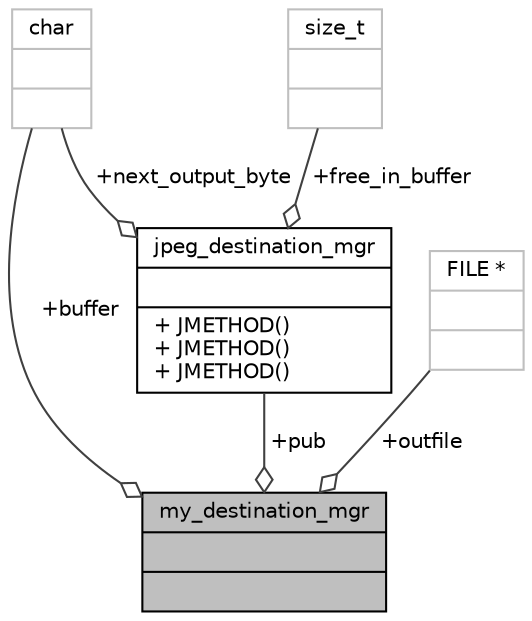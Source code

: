 digraph "my_destination_mgr"
{
 // LATEX_PDF_SIZE
  bgcolor="transparent";
  edge [fontname="Helvetica",fontsize="10",labelfontname="Helvetica",labelfontsize="10"];
  node [fontname="Helvetica",fontsize="10",shape=record];
  Node1 [label="{my_destination_mgr\n||}",height=0.2,width=0.4,color="black", fillcolor="grey75", style="filled", fontcolor="black",tooltip=" "];
  Node2 -> Node1 [color="grey25",fontsize="10",style="solid",label=" +buffer" ,arrowhead="odiamond",fontname="Helvetica"];
  Node2 [label="{char\n||}",height=0.2,width=0.4,color="grey75",tooltip=" "];
  Node3 -> Node1 [color="grey25",fontsize="10",style="solid",label=" +outfile" ,arrowhead="odiamond",fontname="Helvetica"];
  Node3 [label="{FILE *\n||}",height=0.2,width=0.4,color="grey75",tooltip=" "];
  Node4 -> Node1 [color="grey25",fontsize="10",style="solid",label=" +pub" ,arrowhead="odiamond",fontname="Helvetica"];
  Node4 [label="{jpeg_destination_mgr\n||+ JMETHOD()\l+ JMETHOD()\l+ JMETHOD()\l}",height=0.2,width=0.4,color="black",URL="$structjpeg__destination__mgr.html",tooltip=" "];
  Node2 -> Node4 [color="grey25",fontsize="10",style="solid",label=" +next_output_byte" ,arrowhead="odiamond",fontname="Helvetica"];
  Node5 -> Node4 [color="grey25",fontsize="10",style="solid",label=" +free_in_buffer" ,arrowhead="odiamond",fontname="Helvetica"];
  Node5 [label="{size_t\n||}",height=0.2,width=0.4,color="grey75",tooltip=" "];
}
